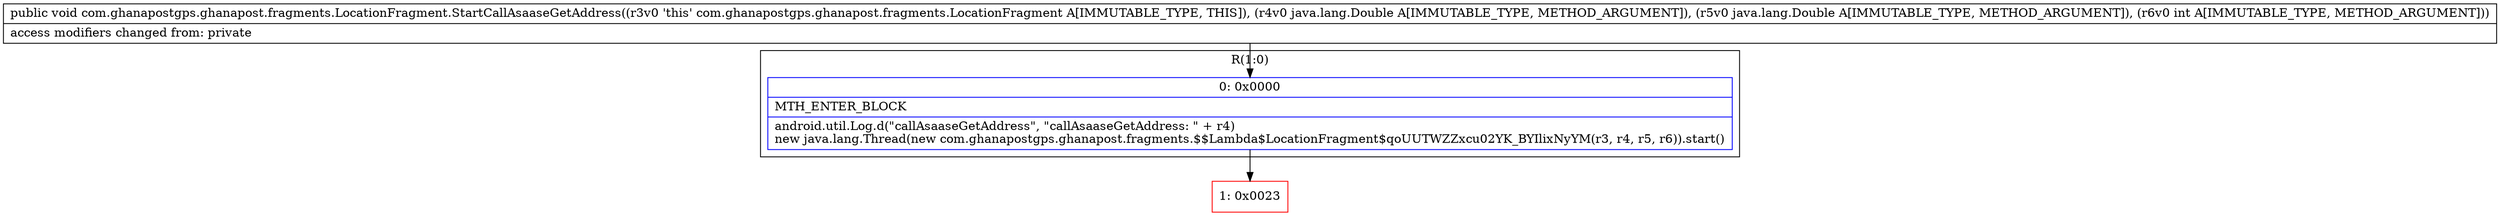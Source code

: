 digraph "CFG forcom.ghanapostgps.ghanapost.fragments.LocationFragment.StartCallAsaaseGetAddress(Ljava\/lang\/Double;Ljava\/lang\/Double;I)V" {
subgraph cluster_Region_1892115319 {
label = "R(1:0)";
node [shape=record,color=blue];
Node_0 [shape=record,label="{0\:\ 0x0000|MTH_ENTER_BLOCK\l|android.util.Log.d(\"callAsaaseGetAddress\", \"callAsaaseGetAddress: \" + r4)\lnew java.lang.Thread(new com.ghanapostgps.ghanapost.fragments.$$Lambda$LocationFragment$qoUUTWZZxcu02YK_BYIlixNyYM(r3, r4, r5, r6)).start()\l}"];
}
Node_1 [shape=record,color=red,label="{1\:\ 0x0023}"];
MethodNode[shape=record,label="{public void com.ghanapostgps.ghanapost.fragments.LocationFragment.StartCallAsaaseGetAddress((r3v0 'this' com.ghanapostgps.ghanapost.fragments.LocationFragment A[IMMUTABLE_TYPE, THIS]), (r4v0 java.lang.Double A[IMMUTABLE_TYPE, METHOD_ARGUMENT]), (r5v0 java.lang.Double A[IMMUTABLE_TYPE, METHOD_ARGUMENT]), (r6v0 int A[IMMUTABLE_TYPE, METHOD_ARGUMENT]))  | access modifiers changed from: private\l}"];
MethodNode -> Node_0;
Node_0 -> Node_1;
}

